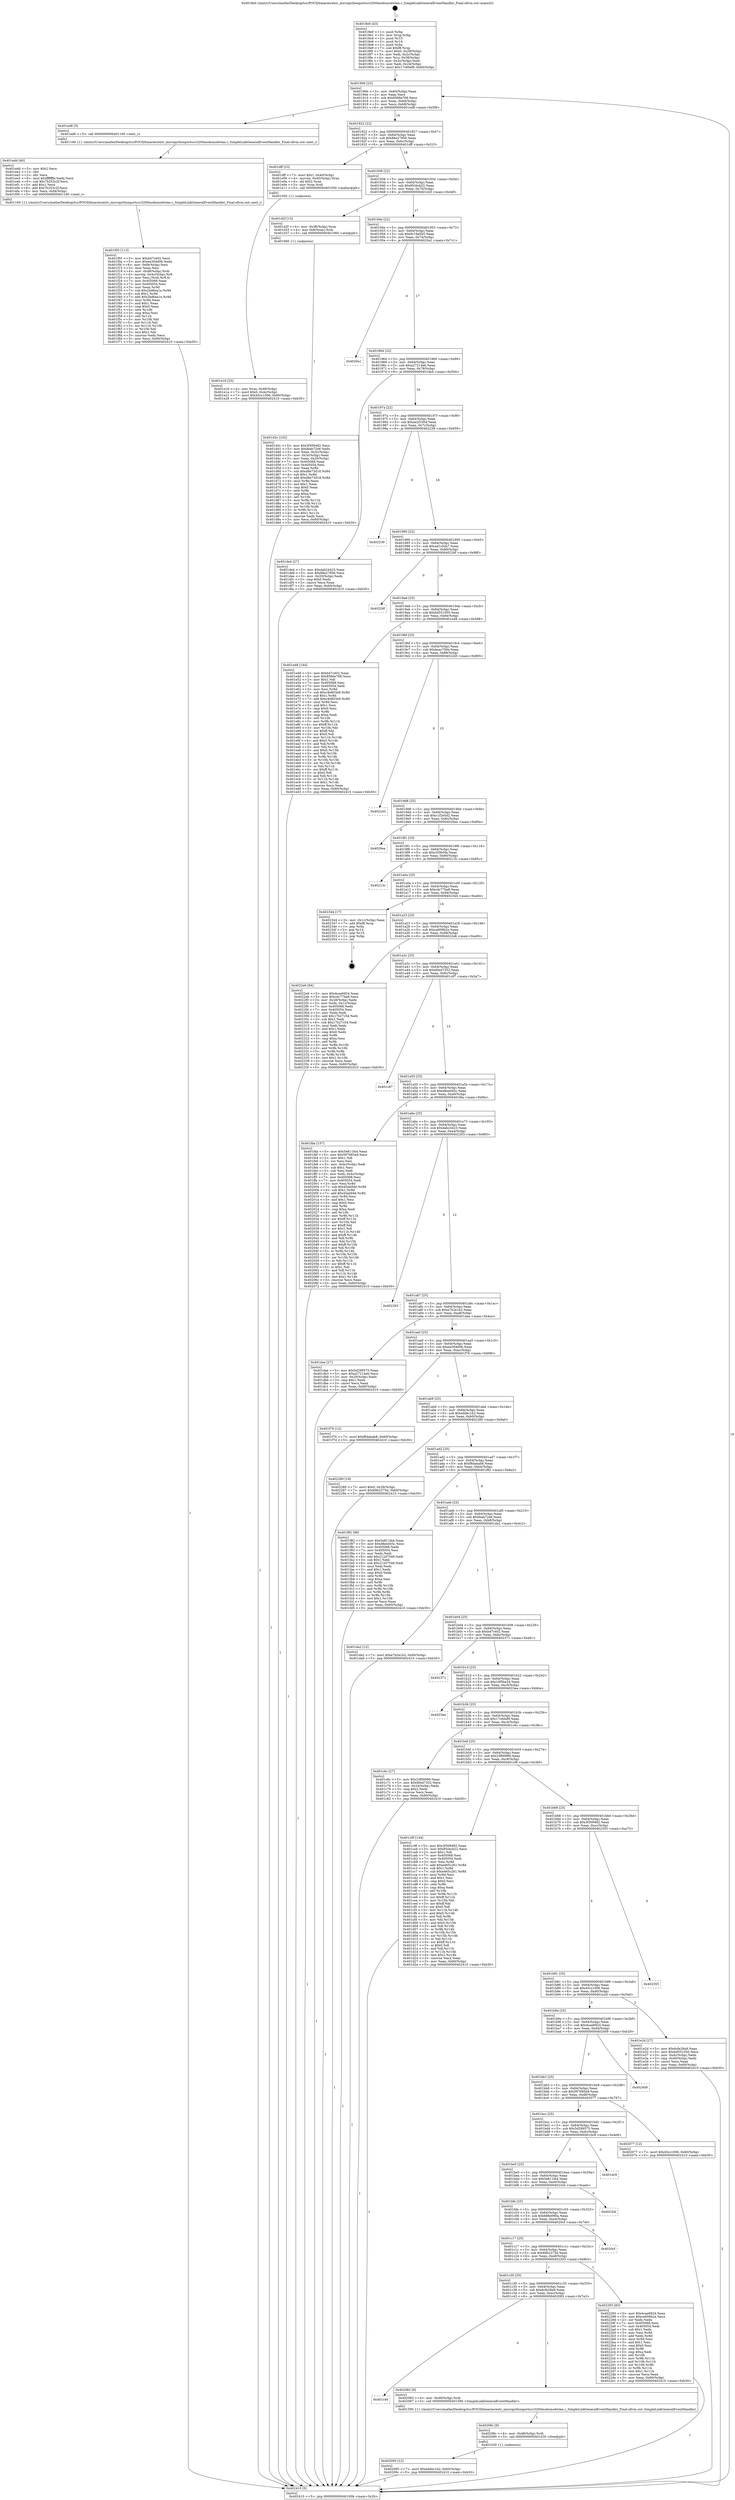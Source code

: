 digraph "0x4018e0" {
  label = "0x4018e0 (/mnt/c/Users/mathe/Desktop/tcc/POCII/binaries/extr_micropythonportscc3200modsmodwlan.c_SimpleLinkGeneralEventHandler_Final-ollvm.out::main(0))"
  labelloc = "t"
  node[shape=record]

  Entry [label="",width=0.3,height=0.3,shape=circle,fillcolor=black,style=filled]
  "0x40190b" [label="{
     0x40190b [23]\l
     | [instrs]\l
     &nbsp;&nbsp;0x40190b \<+3\>: mov -0x60(%rbp),%eax\l
     &nbsp;&nbsp;0x40190e \<+2\>: mov %eax,%ecx\l
     &nbsp;&nbsp;0x401910 \<+6\>: sub $0x8566e768,%ecx\l
     &nbsp;&nbsp;0x401916 \<+3\>: mov %eax,-0x64(%rbp)\l
     &nbsp;&nbsp;0x401919 \<+3\>: mov %ecx,-0x68(%rbp)\l
     &nbsp;&nbsp;0x40191c \<+6\>: je 0000000000401ed8 \<main+0x5f8\>\l
  }"]
  "0x401ed8" [label="{
     0x401ed8 [5]\l
     | [instrs]\l
     &nbsp;&nbsp;0x401ed8 \<+5\>: call 0000000000401160 \<next_i\>\l
     | [calls]\l
     &nbsp;&nbsp;0x401160 \{1\} (/mnt/c/Users/mathe/Desktop/tcc/POCII/binaries/extr_micropythonportscc3200modsmodwlan.c_SimpleLinkGeneralEventHandler_Final-ollvm.out::next_i)\l
  }"]
  "0x401922" [label="{
     0x401922 [22]\l
     | [instrs]\l
     &nbsp;&nbsp;0x401922 \<+5\>: jmp 0000000000401927 \<main+0x47\>\l
     &nbsp;&nbsp;0x401927 \<+3\>: mov -0x64(%rbp),%eax\l
     &nbsp;&nbsp;0x40192a \<+5\>: sub $0x88a27956,%eax\l
     &nbsp;&nbsp;0x40192f \<+3\>: mov %eax,-0x6c(%rbp)\l
     &nbsp;&nbsp;0x401932 \<+6\>: je 0000000000401dff \<main+0x51f\>\l
  }"]
  Exit [label="",width=0.3,height=0.3,shape=circle,fillcolor=black,style=filled,peripheries=2]
  "0x401dff" [label="{
     0x401dff [23]\l
     | [instrs]\l
     &nbsp;&nbsp;0x401dff \<+7\>: movl $0x1,-0x40(%rbp)\l
     &nbsp;&nbsp;0x401e06 \<+4\>: movslq -0x40(%rbp),%rax\l
     &nbsp;&nbsp;0x401e0a \<+4\>: shl $0x2,%rax\l
     &nbsp;&nbsp;0x401e0e \<+3\>: mov %rax,%rdi\l
     &nbsp;&nbsp;0x401e11 \<+5\>: call 0000000000401050 \<malloc@plt\>\l
     | [calls]\l
     &nbsp;&nbsp;0x401050 \{1\} (unknown)\l
  }"]
  "0x401938" [label="{
     0x401938 [22]\l
     | [instrs]\l
     &nbsp;&nbsp;0x401938 \<+5\>: jmp 000000000040193d \<main+0x5d\>\l
     &nbsp;&nbsp;0x40193d \<+3\>: mov -0x64(%rbp),%eax\l
     &nbsp;&nbsp;0x401940 \<+5\>: sub $0x95cbcb22,%eax\l
     &nbsp;&nbsp;0x401945 \<+3\>: mov %eax,-0x70(%rbp)\l
     &nbsp;&nbsp;0x401948 \<+6\>: je 0000000000401d2f \<main+0x44f\>\l
  }"]
  "0x402095" [label="{
     0x402095 [12]\l
     | [instrs]\l
     &nbsp;&nbsp;0x402095 \<+7\>: movl $0xeddec1b2,-0x60(%rbp)\l
     &nbsp;&nbsp;0x40209c \<+5\>: jmp 0000000000402410 \<main+0xb30\>\l
  }"]
  "0x401d2f" [label="{
     0x401d2f [13]\l
     | [instrs]\l
     &nbsp;&nbsp;0x401d2f \<+4\>: mov -0x38(%rbp),%rax\l
     &nbsp;&nbsp;0x401d33 \<+4\>: mov 0x8(%rax),%rdi\l
     &nbsp;&nbsp;0x401d37 \<+5\>: call 0000000000401060 \<atoi@plt\>\l
     | [calls]\l
     &nbsp;&nbsp;0x401060 \{1\} (unknown)\l
  }"]
  "0x40194e" [label="{
     0x40194e [22]\l
     | [instrs]\l
     &nbsp;&nbsp;0x40194e \<+5\>: jmp 0000000000401953 \<main+0x73\>\l
     &nbsp;&nbsp;0x401953 \<+3\>: mov -0x64(%rbp),%eax\l
     &nbsp;&nbsp;0x401956 \<+5\>: sub $0x9c19a5b5,%eax\l
     &nbsp;&nbsp;0x40195b \<+3\>: mov %eax,-0x74(%rbp)\l
     &nbsp;&nbsp;0x40195e \<+6\>: je 00000000004020a1 \<main+0x7c1\>\l
  }"]
  "0x40208c" [label="{
     0x40208c [9]\l
     | [instrs]\l
     &nbsp;&nbsp;0x40208c \<+4\>: mov -0x48(%rbp),%rdi\l
     &nbsp;&nbsp;0x402090 \<+5\>: call 0000000000401030 \<free@plt\>\l
     | [calls]\l
     &nbsp;&nbsp;0x401030 \{1\} (unknown)\l
  }"]
  "0x4020a1" [label="{
     0x4020a1\l
  }", style=dashed]
  "0x401964" [label="{
     0x401964 [22]\l
     | [instrs]\l
     &nbsp;&nbsp;0x401964 \<+5\>: jmp 0000000000401969 \<main+0x89\>\l
     &nbsp;&nbsp;0x401969 \<+3\>: mov -0x64(%rbp),%eax\l
     &nbsp;&nbsp;0x40196c \<+5\>: sub $0xa27214eb,%eax\l
     &nbsp;&nbsp;0x401971 \<+3\>: mov %eax,-0x78(%rbp)\l
     &nbsp;&nbsp;0x401974 \<+6\>: je 0000000000401de4 \<main+0x504\>\l
  }"]
  "0x401c49" [label="{
     0x401c49\l
  }", style=dashed]
  "0x401de4" [label="{
     0x401de4 [27]\l
     | [instrs]\l
     &nbsp;&nbsp;0x401de4 \<+5\>: mov $0xdab24423,%eax\l
     &nbsp;&nbsp;0x401de9 \<+5\>: mov $0x88a27956,%ecx\l
     &nbsp;&nbsp;0x401dee \<+3\>: mov -0x20(%rbp),%edx\l
     &nbsp;&nbsp;0x401df1 \<+3\>: cmp $0x0,%edx\l
     &nbsp;&nbsp;0x401df4 \<+3\>: cmove %ecx,%eax\l
     &nbsp;&nbsp;0x401df7 \<+3\>: mov %eax,-0x60(%rbp)\l
     &nbsp;&nbsp;0x401dfa \<+5\>: jmp 0000000000402410 \<main+0xb30\>\l
  }"]
  "0x40197a" [label="{
     0x40197a [22]\l
     | [instrs]\l
     &nbsp;&nbsp;0x40197a \<+5\>: jmp 000000000040197f \<main+0x9f\>\l
     &nbsp;&nbsp;0x40197f \<+3\>: mov -0x64(%rbp),%eax\l
     &nbsp;&nbsp;0x401982 \<+5\>: sub $0xaa2f3304,%eax\l
     &nbsp;&nbsp;0x401987 \<+3\>: mov %eax,-0x7c(%rbp)\l
     &nbsp;&nbsp;0x40198a \<+6\>: je 0000000000402239 \<main+0x959\>\l
  }"]
  "0x402083" [label="{
     0x402083 [9]\l
     | [instrs]\l
     &nbsp;&nbsp;0x402083 \<+4\>: mov -0x48(%rbp),%rdi\l
     &nbsp;&nbsp;0x402087 \<+5\>: call 0000000000401590 \<SimpleLinkGeneralEventHandler\>\l
     | [calls]\l
     &nbsp;&nbsp;0x401590 \{1\} (/mnt/c/Users/mathe/Desktop/tcc/POCII/binaries/extr_micropythonportscc3200modsmodwlan.c_SimpleLinkGeneralEventHandler_Final-ollvm.out::SimpleLinkGeneralEventHandler)\l
  }"]
  "0x402239" [label="{
     0x402239\l
  }", style=dashed]
  "0x401990" [label="{
     0x401990 [22]\l
     | [instrs]\l
     &nbsp;&nbsp;0x401990 \<+5\>: jmp 0000000000401995 \<main+0xb5\>\l
     &nbsp;&nbsp;0x401995 \<+3\>: mov -0x64(%rbp),%eax\l
     &nbsp;&nbsp;0x401998 \<+5\>: sub $0xad1c03a7,%eax\l
     &nbsp;&nbsp;0x40199d \<+3\>: mov %eax,-0x80(%rbp)\l
     &nbsp;&nbsp;0x4019a0 \<+6\>: je 000000000040226f \<main+0x98f\>\l
  }"]
  "0x401c30" [label="{
     0x401c30 [25]\l
     | [instrs]\l
     &nbsp;&nbsp;0x401c30 \<+5\>: jmp 0000000000401c35 \<main+0x355\>\l
     &nbsp;&nbsp;0x401c35 \<+3\>: mov -0x64(%rbp),%eax\l
     &nbsp;&nbsp;0x401c38 \<+5\>: sub $0x6cfe28a9,%eax\l
     &nbsp;&nbsp;0x401c3d \<+6\>: mov %eax,-0xec(%rbp)\l
     &nbsp;&nbsp;0x401c43 \<+6\>: je 0000000000402083 \<main+0x7a3\>\l
  }"]
  "0x40226f" [label="{
     0x40226f\l
  }", style=dashed]
  "0x4019a6" [label="{
     0x4019a6 [25]\l
     | [instrs]\l
     &nbsp;&nbsp;0x4019a6 \<+5\>: jmp 00000000004019ab \<main+0xcb\>\l
     &nbsp;&nbsp;0x4019ab \<+3\>: mov -0x64(%rbp),%eax\l
     &nbsp;&nbsp;0x4019ae \<+5\>: sub $0xbd551050,%eax\l
     &nbsp;&nbsp;0x4019b3 \<+6\>: mov %eax,-0x84(%rbp)\l
     &nbsp;&nbsp;0x4019b9 \<+6\>: je 0000000000401e48 \<main+0x568\>\l
  }"]
  "0x402293" [label="{
     0x402293 [83]\l
     | [instrs]\l
     &nbsp;&nbsp;0x402293 \<+5\>: mov $0x4cae6924,%eax\l
     &nbsp;&nbsp;0x402298 \<+5\>: mov $0xce609b2e,%ecx\l
     &nbsp;&nbsp;0x40229d \<+2\>: xor %edx,%edx\l
     &nbsp;&nbsp;0x40229f \<+7\>: mov 0x405068,%esi\l
     &nbsp;&nbsp;0x4022a6 \<+7\>: mov 0x405054,%edi\l
     &nbsp;&nbsp;0x4022ad \<+3\>: sub $0x1,%edx\l
     &nbsp;&nbsp;0x4022b0 \<+3\>: mov %esi,%r8d\l
     &nbsp;&nbsp;0x4022b3 \<+3\>: add %edx,%r8d\l
     &nbsp;&nbsp;0x4022b6 \<+4\>: imul %r8d,%esi\l
     &nbsp;&nbsp;0x4022ba \<+3\>: and $0x1,%esi\l
     &nbsp;&nbsp;0x4022bd \<+3\>: cmp $0x0,%esi\l
     &nbsp;&nbsp;0x4022c0 \<+4\>: sete %r9b\l
     &nbsp;&nbsp;0x4022c4 \<+3\>: cmp $0xa,%edi\l
     &nbsp;&nbsp;0x4022c7 \<+4\>: setl %r10b\l
     &nbsp;&nbsp;0x4022cb \<+3\>: mov %r9b,%r11b\l
     &nbsp;&nbsp;0x4022ce \<+3\>: and %r10b,%r11b\l
     &nbsp;&nbsp;0x4022d1 \<+3\>: xor %r10b,%r9b\l
     &nbsp;&nbsp;0x4022d4 \<+3\>: or %r9b,%r11b\l
     &nbsp;&nbsp;0x4022d7 \<+4\>: test $0x1,%r11b\l
     &nbsp;&nbsp;0x4022db \<+3\>: cmovne %ecx,%eax\l
     &nbsp;&nbsp;0x4022de \<+3\>: mov %eax,-0x60(%rbp)\l
     &nbsp;&nbsp;0x4022e1 \<+5\>: jmp 0000000000402410 \<main+0xb30\>\l
  }"]
  "0x401e48" [label="{
     0x401e48 [144]\l
     | [instrs]\l
     &nbsp;&nbsp;0x401e48 \<+5\>: mov $0xb47c402,%eax\l
     &nbsp;&nbsp;0x401e4d \<+5\>: mov $0x8566e768,%ecx\l
     &nbsp;&nbsp;0x401e52 \<+2\>: mov $0x1,%dl\l
     &nbsp;&nbsp;0x401e54 \<+7\>: mov 0x405068,%esi\l
     &nbsp;&nbsp;0x401e5b \<+7\>: mov 0x405054,%edi\l
     &nbsp;&nbsp;0x401e62 \<+3\>: mov %esi,%r8d\l
     &nbsp;&nbsp;0x401e65 \<+7\>: sub $0xc4b803e9,%r8d\l
     &nbsp;&nbsp;0x401e6c \<+4\>: sub $0x1,%r8d\l
     &nbsp;&nbsp;0x401e70 \<+7\>: add $0xc4b803e9,%r8d\l
     &nbsp;&nbsp;0x401e77 \<+4\>: imul %r8d,%esi\l
     &nbsp;&nbsp;0x401e7b \<+3\>: and $0x1,%esi\l
     &nbsp;&nbsp;0x401e7e \<+3\>: cmp $0x0,%esi\l
     &nbsp;&nbsp;0x401e81 \<+4\>: sete %r9b\l
     &nbsp;&nbsp;0x401e85 \<+3\>: cmp $0xa,%edi\l
     &nbsp;&nbsp;0x401e88 \<+4\>: setl %r10b\l
     &nbsp;&nbsp;0x401e8c \<+3\>: mov %r9b,%r11b\l
     &nbsp;&nbsp;0x401e8f \<+4\>: xor $0xff,%r11b\l
     &nbsp;&nbsp;0x401e93 \<+3\>: mov %r10b,%bl\l
     &nbsp;&nbsp;0x401e96 \<+3\>: xor $0xff,%bl\l
     &nbsp;&nbsp;0x401e99 \<+3\>: xor $0x0,%dl\l
     &nbsp;&nbsp;0x401e9c \<+3\>: mov %r11b,%r14b\l
     &nbsp;&nbsp;0x401e9f \<+4\>: and $0x0,%r14b\l
     &nbsp;&nbsp;0x401ea3 \<+3\>: and %dl,%r9b\l
     &nbsp;&nbsp;0x401ea6 \<+3\>: mov %bl,%r15b\l
     &nbsp;&nbsp;0x401ea9 \<+4\>: and $0x0,%r15b\l
     &nbsp;&nbsp;0x401ead \<+3\>: and %dl,%r10b\l
     &nbsp;&nbsp;0x401eb0 \<+3\>: or %r9b,%r14b\l
     &nbsp;&nbsp;0x401eb3 \<+3\>: or %r10b,%r15b\l
     &nbsp;&nbsp;0x401eb6 \<+3\>: xor %r15b,%r14b\l
     &nbsp;&nbsp;0x401eb9 \<+3\>: or %bl,%r11b\l
     &nbsp;&nbsp;0x401ebc \<+4\>: xor $0xff,%r11b\l
     &nbsp;&nbsp;0x401ec0 \<+3\>: or $0x0,%dl\l
     &nbsp;&nbsp;0x401ec3 \<+3\>: and %dl,%r11b\l
     &nbsp;&nbsp;0x401ec6 \<+3\>: or %r11b,%r14b\l
     &nbsp;&nbsp;0x401ec9 \<+4\>: test $0x1,%r14b\l
     &nbsp;&nbsp;0x401ecd \<+3\>: cmovne %ecx,%eax\l
     &nbsp;&nbsp;0x401ed0 \<+3\>: mov %eax,-0x60(%rbp)\l
     &nbsp;&nbsp;0x401ed3 \<+5\>: jmp 0000000000402410 \<main+0xb30\>\l
  }"]
  "0x4019bf" [label="{
     0x4019bf [25]\l
     | [instrs]\l
     &nbsp;&nbsp;0x4019bf \<+5\>: jmp 00000000004019c4 \<main+0xe4\>\l
     &nbsp;&nbsp;0x4019c4 \<+3\>: mov -0x64(%rbp),%eax\l
     &nbsp;&nbsp;0x4019c7 \<+5\>: sub $0xbeac700e,%eax\l
     &nbsp;&nbsp;0x4019cc \<+6\>: mov %eax,-0x88(%rbp)\l
     &nbsp;&nbsp;0x4019d2 \<+6\>: je 0000000000402245 \<main+0x965\>\l
  }"]
  "0x401c17" [label="{
     0x401c17 [25]\l
     | [instrs]\l
     &nbsp;&nbsp;0x401c17 \<+5\>: jmp 0000000000401c1c \<main+0x33c\>\l
     &nbsp;&nbsp;0x401c1c \<+3\>: mov -0x64(%rbp),%eax\l
     &nbsp;&nbsp;0x401c1f \<+5\>: sub $0x69b2275d,%eax\l
     &nbsp;&nbsp;0x401c24 \<+6\>: mov %eax,-0xe8(%rbp)\l
     &nbsp;&nbsp;0x401c2a \<+6\>: je 0000000000402293 \<main+0x9b3\>\l
  }"]
  "0x402245" [label="{
     0x402245\l
  }", style=dashed]
  "0x4019d8" [label="{
     0x4019d8 [25]\l
     | [instrs]\l
     &nbsp;&nbsp;0x4019d8 \<+5\>: jmp 00000000004019dd \<main+0xfd\>\l
     &nbsp;&nbsp;0x4019dd \<+3\>: mov -0x64(%rbp),%eax\l
     &nbsp;&nbsp;0x4019e0 \<+5\>: sub $0xc1f2e5d2,%eax\l
     &nbsp;&nbsp;0x4019e5 \<+6\>: mov %eax,-0x8c(%rbp)\l
     &nbsp;&nbsp;0x4019eb \<+6\>: je 00000000004020ea \<main+0x80a\>\l
  }"]
  "0x4020cf" [label="{
     0x4020cf\l
  }", style=dashed]
  "0x4020ea" [label="{
     0x4020ea\l
  }", style=dashed]
  "0x4019f1" [label="{
     0x4019f1 [25]\l
     | [instrs]\l
     &nbsp;&nbsp;0x4019f1 \<+5\>: jmp 00000000004019f6 \<main+0x116\>\l
     &nbsp;&nbsp;0x4019f6 \<+3\>: mov -0x64(%rbp),%eax\l
     &nbsp;&nbsp;0x4019f9 \<+5\>: sub $0xc55fe5fa,%eax\l
     &nbsp;&nbsp;0x4019fe \<+6\>: mov %eax,-0x90(%rbp)\l
     &nbsp;&nbsp;0x401a04 \<+6\>: je 000000000040213c \<main+0x85c\>\l
  }"]
  "0x401bfe" [label="{
     0x401bfe [25]\l
     | [instrs]\l
     &nbsp;&nbsp;0x401bfe \<+5\>: jmp 0000000000401c03 \<main+0x323\>\l
     &nbsp;&nbsp;0x401c03 \<+3\>: mov -0x64(%rbp),%eax\l
     &nbsp;&nbsp;0x401c06 \<+5\>: sub $0x688e090a,%eax\l
     &nbsp;&nbsp;0x401c0b \<+6\>: mov %eax,-0xe4(%rbp)\l
     &nbsp;&nbsp;0x401c11 \<+6\>: je 00000000004020cf \<main+0x7ef\>\l
  }"]
  "0x40213c" [label="{
     0x40213c\l
  }", style=dashed]
  "0x401a0a" [label="{
     0x401a0a [25]\l
     | [instrs]\l
     &nbsp;&nbsp;0x401a0a \<+5\>: jmp 0000000000401a0f \<main+0x12f\>\l
     &nbsp;&nbsp;0x401a0f \<+3\>: mov -0x64(%rbp),%eax\l
     &nbsp;&nbsp;0x401a12 \<+5\>: sub $0xcdc77ba8,%eax\l
     &nbsp;&nbsp;0x401a17 \<+6\>: mov %eax,-0x94(%rbp)\l
     &nbsp;&nbsp;0x401a1d \<+6\>: je 0000000000402344 \<main+0xa64\>\l
  }"]
  "0x4023cb" [label="{
     0x4023cb\l
  }", style=dashed]
  "0x402344" [label="{
     0x402344 [17]\l
     | [instrs]\l
     &nbsp;&nbsp;0x402344 \<+3\>: mov -0x1c(%rbp),%eax\l
     &nbsp;&nbsp;0x402347 \<+7\>: add $0xf8,%rsp\l
     &nbsp;&nbsp;0x40234e \<+1\>: pop %rbx\l
     &nbsp;&nbsp;0x40234f \<+2\>: pop %r14\l
     &nbsp;&nbsp;0x402351 \<+2\>: pop %r15\l
     &nbsp;&nbsp;0x402353 \<+1\>: pop %rbp\l
     &nbsp;&nbsp;0x402354 \<+1\>: ret\l
  }"]
  "0x401a23" [label="{
     0x401a23 [25]\l
     | [instrs]\l
     &nbsp;&nbsp;0x401a23 \<+5\>: jmp 0000000000401a28 \<main+0x148\>\l
     &nbsp;&nbsp;0x401a28 \<+3\>: mov -0x64(%rbp),%eax\l
     &nbsp;&nbsp;0x401a2b \<+5\>: sub $0xce609b2e,%eax\l
     &nbsp;&nbsp;0x401a30 \<+6\>: mov %eax,-0x98(%rbp)\l
     &nbsp;&nbsp;0x401a36 \<+6\>: je 00000000004022e6 \<main+0xa06\>\l
  }"]
  "0x401be5" [label="{
     0x401be5 [25]\l
     | [instrs]\l
     &nbsp;&nbsp;0x401be5 \<+5\>: jmp 0000000000401bea \<main+0x30a\>\l
     &nbsp;&nbsp;0x401bea \<+3\>: mov -0x64(%rbp),%eax\l
     &nbsp;&nbsp;0x401bed \<+5\>: sub $0x5e811fa4,%eax\l
     &nbsp;&nbsp;0x401bf2 \<+6\>: mov %eax,-0xe0(%rbp)\l
     &nbsp;&nbsp;0x401bf8 \<+6\>: je 00000000004023cb \<main+0xaeb\>\l
  }"]
  "0x4022e6" [label="{
     0x4022e6 [94]\l
     | [instrs]\l
     &nbsp;&nbsp;0x4022e6 \<+5\>: mov $0x4cae6924,%eax\l
     &nbsp;&nbsp;0x4022eb \<+5\>: mov $0xcdc77ba8,%ecx\l
     &nbsp;&nbsp;0x4022f0 \<+3\>: mov -0x28(%rbp),%edx\l
     &nbsp;&nbsp;0x4022f3 \<+3\>: mov %edx,-0x1c(%rbp)\l
     &nbsp;&nbsp;0x4022f6 \<+7\>: mov 0x405068,%edx\l
     &nbsp;&nbsp;0x4022fd \<+7\>: mov 0x405054,%esi\l
     &nbsp;&nbsp;0x402304 \<+2\>: mov %edx,%edi\l
     &nbsp;&nbsp;0x402306 \<+6\>: add $0x17b27c54,%edi\l
     &nbsp;&nbsp;0x40230c \<+3\>: sub $0x1,%edi\l
     &nbsp;&nbsp;0x40230f \<+6\>: sub $0x17b27c54,%edi\l
     &nbsp;&nbsp;0x402315 \<+3\>: imul %edi,%edx\l
     &nbsp;&nbsp;0x402318 \<+3\>: and $0x1,%edx\l
     &nbsp;&nbsp;0x40231b \<+3\>: cmp $0x0,%edx\l
     &nbsp;&nbsp;0x40231e \<+4\>: sete %r8b\l
     &nbsp;&nbsp;0x402322 \<+3\>: cmp $0xa,%esi\l
     &nbsp;&nbsp;0x402325 \<+4\>: setl %r9b\l
     &nbsp;&nbsp;0x402329 \<+3\>: mov %r8b,%r10b\l
     &nbsp;&nbsp;0x40232c \<+3\>: and %r9b,%r10b\l
     &nbsp;&nbsp;0x40232f \<+3\>: xor %r9b,%r8b\l
     &nbsp;&nbsp;0x402332 \<+3\>: or %r8b,%r10b\l
     &nbsp;&nbsp;0x402335 \<+4\>: test $0x1,%r10b\l
     &nbsp;&nbsp;0x402339 \<+3\>: cmovne %ecx,%eax\l
     &nbsp;&nbsp;0x40233c \<+3\>: mov %eax,-0x60(%rbp)\l
     &nbsp;&nbsp;0x40233f \<+5\>: jmp 0000000000402410 \<main+0xb30\>\l
  }"]
  "0x401a3c" [label="{
     0x401a3c [25]\l
     | [instrs]\l
     &nbsp;&nbsp;0x401a3c \<+5\>: jmp 0000000000401a41 \<main+0x161\>\l
     &nbsp;&nbsp;0x401a41 \<+3\>: mov -0x64(%rbp),%eax\l
     &nbsp;&nbsp;0x401a44 \<+5\>: sub $0xd0ed7352,%eax\l
     &nbsp;&nbsp;0x401a49 \<+6\>: mov %eax,-0x9c(%rbp)\l
     &nbsp;&nbsp;0x401a4f \<+6\>: je 0000000000401c87 \<main+0x3a7\>\l
  }"]
  "0x401dc9" [label="{
     0x401dc9\l
  }", style=dashed]
  "0x401c87" [label="{
     0x401c87\l
  }", style=dashed]
  "0x401a55" [label="{
     0x401a55 [25]\l
     | [instrs]\l
     &nbsp;&nbsp;0x401a55 \<+5\>: jmp 0000000000401a5a \<main+0x17a\>\l
     &nbsp;&nbsp;0x401a5a \<+3\>: mov -0x64(%rbp),%eax\l
     &nbsp;&nbsp;0x401a5d \<+5\>: sub $0xd8eed45c,%eax\l
     &nbsp;&nbsp;0x401a62 \<+6\>: mov %eax,-0xa0(%rbp)\l
     &nbsp;&nbsp;0x401a68 \<+6\>: je 0000000000401fda \<main+0x6fa\>\l
  }"]
  "0x401bcc" [label="{
     0x401bcc [25]\l
     | [instrs]\l
     &nbsp;&nbsp;0x401bcc \<+5\>: jmp 0000000000401bd1 \<main+0x2f1\>\l
     &nbsp;&nbsp;0x401bd1 \<+3\>: mov -0x64(%rbp),%eax\l
     &nbsp;&nbsp;0x401bd4 \<+5\>: sub $0x5d299575,%eax\l
     &nbsp;&nbsp;0x401bd9 \<+6\>: mov %eax,-0xdc(%rbp)\l
     &nbsp;&nbsp;0x401bdf \<+6\>: je 0000000000401dc9 \<main+0x4e9\>\l
  }"]
  "0x401fda" [label="{
     0x401fda [157]\l
     | [instrs]\l
     &nbsp;&nbsp;0x401fda \<+5\>: mov $0x5e811fa4,%eax\l
     &nbsp;&nbsp;0x401fdf \<+5\>: mov $0x597685a9,%ecx\l
     &nbsp;&nbsp;0x401fe4 \<+2\>: mov $0x1,%dl\l
     &nbsp;&nbsp;0x401fe6 \<+2\>: xor %esi,%esi\l
     &nbsp;&nbsp;0x401fe8 \<+3\>: mov -0x4c(%rbp),%edi\l
     &nbsp;&nbsp;0x401feb \<+3\>: sub $0x1,%esi\l
     &nbsp;&nbsp;0x401fee \<+2\>: sub %esi,%edi\l
     &nbsp;&nbsp;0x401ff0 \<+3\>: mov %edi,-0x4c(%rbp)\l
     &nbsp;&nbsp;0x401ff3 \<+7\>: mov 0x405068,%esi\l
     &nbsp;&nbsp;0x401ffa \<+7\>: mov 0x405054,%edi\l
     &nbsp;&nbsp;0x402001 \<+3\>: mov %esi,%r8d\l
     &nbsp;&nbsp;0x402004 \<+7\>: sub $0x45ab946,%r8d\l
     &nbsp;&nbsp;0x40200b \<+4\>: sub $0x1,%r8d\l
     &nbsp;&nbsp;0x40200f \<+7\>: add $0x45ab946,%r8d\l
     &nbsp;&nbsp;0x402016 \<+4\>: imul %r8d,%esi\l
     &nbsp;&nbsp;0x40201a \<+3\>: and $0x1,%esi\l
     &nbsp;&nbsp;0x40201d \<+3\>: cmp $0x0,%esi\l
     &nbsp;&nbsp;0x402020 \<+4\>: sete %r9b\l
     &nbsp;&nbsp;0x402024 \<+3\>: cmp $0xa,%edi\l
     &nbsp;&nbsp;0x402027 \<+4\>: setl %r10b\l
     &nbsp;&nbsp;0x40202b \<+3\>: mov %r9b,%r11b\l
     &nbsp;&nbsp;0x40202e \<+4\>: xor $0xff,%r11b\l
     &nbsp;&nbsp;0x402032 \<+3\>: mov %r10b,%bl\l
     &nbsp;&nbsp;0x402035 \<+3\>: xor $0xff,%bl\l
     &nbsp;&nbsp;0x402038 \<+3\>: xor $0x1,%dl\l
     &nbsp;&nbsp;0x40203b \<+3\>: mov %r11b,%r14b\l
     &nbsp;&nbsp;0x40203e \<+4\>: and $0xff,%r14b\l
     &nbsp;&nbsp;0x402042 \<+3\>: and %dl,%r9b\l
     &nbsp;&nbsp;0x402045 \<+3\>: mov %bl,%r15b\l
     &nbsp;&nbsp;0x402048 \<+4\>: and $0xff,%r15b\l
     &nbsp;&nbsp;0x40204c \<+3\>: and %dl,%r10b\l
     &nbsp;&nbsp;0x40204f \<+3\>: or %r9b,%r14b\l
     &nbsp;&nbsp;0x402052 \<+3\>: or %r10b,%r15b\l
     &nbsp;&nbsp;0x402055 \<+3\>: xor %r15b,%r14b\l
     &nbsp;&nbsp;0x402058 \<+3\>: or %bl,%r11b\l
     &nbsp;&nbsp;0x40205b \<+4\>: xor $0xff,%r11b\l
     &nbsp;&nbsp;0x40205f \<+3\>: or $0x1,%dl\l
     &nbsp;&nbsp;0x402062 \<+3\>: and %dl,%r11b\l
     &nbsp;&nbsp;0x402065 \<+3\>: or %r11b,%r14b\l
     &nbsp;&nbsp;0x402068 \<+4\>: test $0x1,%r14b\l
     &nbsp;&nbsp;0x40206c \<+3\>: cmovne %ecx,%eax\l
     &nbsp;&nbsp;0x40206f \<+3\>: mov %eax,-0x60(%rbp)\l
     &nbsp;&nbsp;0x402072 \<+5\>: jmp 0000000000402410 \<main+0xb30\>\l
  }"]
  "0x401a6e" [label="{
     0x401a6e [25]\l
     | [instrs]\l
     &nbsp;&nbsp;0x401a6e \<+5\>: jmp 0000000000401a73 \<main+0x193\>\l
     &nbsp;&nbsp;0x401a73 \<+3\>: mov -0x64(%rbp),%eax\l
     &nbsp;&nbsp;0x401a76 \<+5\>: sub $0xdab24423,%eax\l
     &nbsp;&nbsp;0x401a7b \<+6\>: mov %eax,-0xa4(%rbp)\l
     &nbsp;&nbsp;0x401a81 \<+6\>: je 0000000000402263 \<main+0x983\>\l
  }"]
  "0x402077" [label="{
     0x402077 [12]\l
     | [instrs]\l
     &nbsp;&nbsp;0x402077 \<+7\>: movl $0x45cc1006,-0x60(%rbp)\l
     &nbsp;&nbsp;0x40207e \<+5\>: jmp 0000000000402410 \<main+0xb30\>\l
  }"]
  "0x402263" [label="{
     0x402263\l
  }", style=dashed]
  "0x401a87" [label="{
     0x401a87 [25]\l
     | [instrs]\l
     &nbsp;&nbsp;0x401a87 \<+5\>: jmp 0000000000401a8c \<main+0x1ac\>\l
     &nbsp;&nbsp;0x401a8c \<+3\>: mov -0x64(%rbp),%eax\l
     &nbsp;&nbsp;0x401a8f \<+5\>: sub $0xe7b2e1b2,%eax\l
     &nbsp;&nbsp;0x401a94 \<+6\>: mov %eax,-0xa8(%rbp)\l
     &nbsp;&nbsp;0x401a9a \<+6\>: je 0000000000401dae \<main+0x4ce\>\l
  }"]
  "0x401bb3" [label="{
     0x401bb3 [25]\l
     | [instrs]\l
     &nbsp;&nbsp;0x401bb3 \<+5\>: jmp 0000000000401bb8 \<main+0x2d8\>\l
     &nbsp;&nbsp;0x401bb8 \<+3\>: mov -0x64(%rbp),%eax\l
     &nbsp;&nbsp;0x401bbb \<+5\>: sub $0x597685a9,%eax\l
     &nbsp;&nbsp;0x401bc0 \<+6\>: mov %eax,-0xd8(%rbp)\l
     &nbsp;&nbsp;0x401bc6 \<+6\>: je 0000000000402077 \<main+0x797\>\l
  }"]
  "0x401dae" [label="{
     0x401dae [27]\l
     | [instrs]\l
     &nbsp;&nbsp;0x401dae \<+5\>: mov $0x5d299575,%eax\l
     &nbsp;&nbsp;0x401db3 \<+5\>: mov $0xa27214eb,%ecx\l
     &nbsp;&nbsp;0x401db8 \<+3\>: mov -0x20(%rbp),%edx\l
     &nbsp;&nbsp;0x401dbb \<+3\>: cmp $0x1,%edx\l
     &nbsp;&nbsp;0x401dbe \<+3\>: cmovl %ecx,%eax\l
     &nbsp;&nbsp;0x401dc1 \<+3\>: mov %eax,-0x60(%rbp)\l
     &nbsp;&nbsp;0x401dc4 \<+5\>: jmp 0000000000402410 \<main+0xb30\>\l
  }"]
  "0x401aa0" [label="{
     0x401aa0 [25]\l
     | [instrs]\l
     &nbsp;&nbsp;0x401aa0 \<+5\>: jmp 0000000000401aa5 \<main+0x1c5\>\l
     &nbsp;&nbsp;0x401aa5 \<+3\>: mov -0x64(%rbp),%eax\l
     &nbsp;&nbsp;0x401aa8 \<+5\>: sub $0xea304d0b,%eax\l
     &nbsp;&nbsp;0x401aad \<+6\>: mov %eax,-0xac(%rbp)\l
     &nbsp;&nbsp;0x401ab3 \<+6\>: je 0000000000401f76 \<main+0x696\>\l
  }"]
  "0x402409" [label="{
     0x402409\l
  }", style=dashed]
  "0x401f76" [label="{
     0x401f76 [12]\l
     | [instrs]\l
     &nbsp;&nbsp;0x401f76 \<+7\>: movl $0xf8dabab8,-0x60(%rbp)\l
     &nbsp;&nbsp;0x401f7d \<+5\>: jmp 0000000000402410 \<main+0xb30\>\l
  }"]
  "0x401ab9" [label="{
     0x401ab9 [25]\l
     | [instrs]\l
     &nbsp;&nbsp;0x401ab9 \<+5\>: jmp 0000000000401abe \<main+0x1de\>\l
     &nbsp;&nbsp;0x401abe \<+3\>: mov -0x64(%rbp),%eax\l
     &nbsp;&nbsp;0x401ac1 \<+5\>: sub $0xeddec1b2,%eax\l
     &nbsp;&nbsp;0x401ac6 \<+6\>: mov %eax,-0xb0(%rbp)\l
     &nbsp;&nbsp;0x401acc \<+6\>: je 0000000000402280 \<main+0x9a0\>\l
  }"]
  "0x401f05" [label="{
     0x401f05 [113]\l
     | [instrs]\l
     &nbsp;&nbsp;0x401f05 \<+5\>: mov $0xb47c402,%ecx\l
     &nbsp;&nbsp;0x401f0a \<+5\>: mov $0xea304d0b,%edx\l
     &nbsp;&nbsp;0x401f0f \<+6\>: mov -0xf4(%rbp),%esi\l
     &nbsp;&nbsp;0x401f15 \<+3\>: imul %eax,%esi\l
     &nbsp;&nbsp;0x401f18 \<+4\>: mov -0x48(%rbp),%rdi\l
     &nbsp;&nbsp;0x401f1c \<+4\>: movslq -0x4c(%rbp),%r8\l
     &nbsp;&nbsp;0x401f20 \<+4\>: mov %esi,(%rdi,%r8,4)\l
     &nbsp;&nbsp;0x401f24 \<+7\>: mov 0x405068,%eax\l
     &nbsp;&nbsp;0x401f2b \<+7\>: mov 0x405054,%esi\l
     &nbsp;&nbsp;0x401f32 \<+3\>: mov %eax,%r9d\l
     &nbsp;&nbsp;0x401f35 \<+7\>: sub $0x2bd6ea1e,%r9d\l
     &nbsp;&nbsp;0x401f3c \<+4\>: sub $0x1,%r9d\l
     &nbsp;&nbsp;0x401f40 \<+7\>: add $0x2bd6ea1e,%r9d\l
     &nbsp;&nbsp;0x401f47 \<+4\>: imul %r9d,%eax\l
     &nbsp;&nbsp;0x401f4b \<+3\>: and $0x1,%eax\l
     &nbsp;&nbsp;0x401f4e \<+3\>: cmp $0x0,%eax\l
     &nbsp;&nbsp;0x401f51 \<+4\>: sete %r10b\l
     &nbsp;&nbsp;0x401f55 \<+3\>: cmp $0xa,%esi\l
     &nbsp;&nbsp;0x401f58 \<+4\>: setl %r11b\l
     &nbsp;&nbsp;0x401f5c \<+3\>: mov %r10b,%bl\l
     &nbsp;&nbsp;0x401f5f \<+3\>: and %r11b,%bl\l
     &nbsp;&nbsp;0x401f62 \<+3\>: xor %r11b,%r10b\l
     &nbsp;&nbsp;0x401f65 \<+3\>: or %r10b,%bl\l
     &nbsp;&nbsp;0x401f68 \<+3\>: test $0x1,%bl\l
     &nbsp;&nbsp;0x401f6b \<+3\>: cmovne %edx,%ecx\l
     &nbsp;&nbsp;0x401f6e \<+3\>: mov %ecx,-0x60(%rbp)\l
     &nbsp;&nbsp;0x401f71 \<+5\>: jmp 0000000000402410 \<main+0xb30\>\l
  }"]
  "0x402280" [label="{
     0x402280 [19]\l
     | [instrs]\l
     &nbsp;&nbsp;0x402280 \<+7\>: movl $0x0,-0x28(%rbp)\l
     &nbsp;&nbsp;0x402287 \<+7\>: movl $0x69b2275d,-0x60(%rbp)\l
     &nbsp;&nbsp;0x40228e \<+5\>: jmp 0000000000402410 \<main+0xb30\>\l
  }"]
  "0x401ad2" [label="{
     0x401ad2 [25]\l
     | [instrs]\l
     &nbsp;&nbsp;0x401ad2 \<+5\>: jmp 0000000000401ad7 \<main+0x1f7\>\l
     &nbsp;&nbsp;0x401ad7 \<+3\>: mov -0x64(%rbp),%eax\l
     &nbsp;&nbsp;0x401ada \<+5\>: sub $0xf8dabab8,%eax\l
     &nbsp;&nbsp;0x401adf \<+6\>: mov %eax,-0xb4(%rbp)\l
     &nbsp;&nbsp;0x401ae5 \<+6\>: je 0000000000401f82 \<main+0x6a2\>\l
  }"]
  "0x401edd" [label="{
     0x401edd [40]\l
     | [instrs]\l
     &nbsp;&nbsp;0x401edd \<+5\>: mov $0x2,%ecx\l
     &nbsp;&nbsp;0x401ee2 \<+1\>: cltd\l
     &nbsp;&nbsp;0x401ee3 \<+2\>: idiv %ecx\l
     &nbsp;&nbsp;0x401ee5 \<+6\>: imul $0xfffffffe,%edx,%ecx\l
     &nbsp;&nbsp;0x401eeb \<+6\>: sub $0x7b253c2f,%ecx\l
     &nbsp;&nbsp;0x401ef1 \<+3\>: add $0x1,%ecx\l
     &nbsp;&nbsp;0x401ef4 \<+6\>: add $0x7b253c2f,%ecx\l
     &nbsp;&nbsp;0x401efa \<+6\>: mov %ecx,-0xf4(%rbp)\l
     &nbsp;&nbsp;0x401f00 \<+5\>: call 0000000000401160 \<next_i\>\l
     | [calls]\l
     &nbsp;&nbsp;0x401160 \{1\} (/mnt/c/Users/mathe/Desktop/tcc/POCII/binaries/extr_micropythonportscc3200modsmodwlan.c_SimpleLinkGeneralEventHandler_Final-ollvm.out::next_i)\l
  }"]
  "0x401f82" [label="{
     0x401f82 [88]\l
     | [instrs]\l
     &nbsp;&nbsp;0x401f82 \<+5\>: mov $0x5e811fa4,%eax\l
     &nbsp;&nbsp;0x401f87 \<+5\>: mov $0xd8eed45c,%ecx\l
     &nbsp;&nbsp;0x401f8c \<+7\>: mov 0x405068,%edx\l
     &nbsp;&nbsp;0x401f93 \<+7\>: mov 0x405054,%esi\l
     &nbsp;&nbsp;0x401f9a \<+2\>: mov %edx,%edi\l
     &nbsp;&nbsp;0x401f9c \<+6\>: add $0x212d7549,%edi\l
     &nbsp;&nbsp;0x401fa2 \<+3\>: sub $0x1,%edi\l
     &nbsp;&nbsp;0x401fa5 \<+6\>: sub $0x212d7549,%edi\l
     &nbsp;&nbsp;0x401fab \<+3\>: imul %edi,%edx\l
     &nbsp;&nbsp;0x401fae \<+3\>: and $0x1,%edx\l
     &nbsp;&nbsp;0x401fb1 \<+3\>: cmp $0x0,%edx\l
     &nbsp;&nbsp;0x401fb4 \<+4\>: sete %r8b\l
     &nbsp;&nbsp;0x401fb8 \<+3\>: cmp $0xa,%esi\l
     &nbsp;&nbsp;0x401fbb \<+4\>: setl %r9b\l
     &nbsp;&nbsp;0x401fbf \<+3\>: mov %r8b,%r10b\l
     &nbsp;&nbsp;0x401fc2 \<+3\>: and %r9b,%r10b\l
     &nbsp;&nbsp;0x401fc5 \<+3\>: xor %r9b,%r8b\l
     &nbsp;&nbsp;0x401fc8 \<+3\>: or %r8b,%r10b\l
     &nbsp;&nbsp;0x401fcb \<+4\>: test $0x1,%r10b\l
     &nbsp;&nbsp;0x401fcf \<+3\>: cmovne %ecx,%eax\l
     &nbsp;&nbsp;0x401fd2 \<+3\>: mov %eax,-0x60(%rbp)\l
     &nbsp;&nbsp;0x401fd5 \<+5\>: jmp 0000000000402410 \<main+0xb30\>\l
  }"]
  "0x401aeb" [label="{
     0x401aeb [25]\l
     | [instrs]\l
     &nbsp;&nbsp;0x401aeb \<+5\>: jmp 0000000000401af0 \<main+0x210\>\l
     &nbsp;&nbsp;0x401af0 \<+3\>: mov -0x64(%rbp),%eax\l
     &nbsp;&nbsp;0x401af3 \<+5\>: sub $0xfeab72e6,%eax\l
     &nbsp;&nbsp;0x401af8 \<+6\>: mov %eax,-0xb8(%rbp)\l
     &nbsp;&nbsp;0x401afe \<+6\>: je 0000000000401da2 \<main+0x4c2\>\l
  }"]
  "0x401b9a" [label="{
     0x401b9a [25]\l
     | [instrs]\l
     &nbsp;&nbsp;0x401b9a \<+5\>: jmp 0000000000401b9f \<main+0x2bf\>\l
     &nbsp;&nbsp;0x401b9f \<+3\>: mov -0x64(%rbp),%eax\l
     &nbsp;&nbsp;0x401ba2 \<+5\>: sub $0x4cae6924,%eax\l
     &nbsp;&nbsp;0x401ba7 \<+6\>: mov %eax,-0xd4(%rbp)\l
     &nbsp;&nbsp;0x401bad \<+6\>: je 0000000000402409 \<main+0xb29\>\l
  }"]
  "0x401da2" [label="{
     0x401da2 [12]\l
     | [instrs]\l
     &nbsp;&nbsp;0x401da2 \<+7\>: movl $0xe7b2e1b2,-0x60(%rbp)\l
     &nbsp;&nbsp;0x401da9 \<+5\>: jmp 0000000000402410 \<main+0xb30\>\l
  }"]
  "0x401b04" [label="{
     0x401b04 [25]\l
     | [instrs]\l
     &nbsp;&nbsp;0x401b04 \<+5\>: jmp 0000000000401b09 \<main+0x229\>\l
     &nbsp;&nbsp;0x401b09 \<+3\>: mov -0x64(%rbp),%eax\l
     &nbsp;&nbsp;0x401b0c \<+5\>: sub $0xb47c402,%eax\l
     &nbsp;&nbsp;0x401b11 \<+6\>: mov %eax,-0xbc(%rbp)\l
     &nbsp;&nbsp;0x401b17 \<+6\>: je 0000000000402371 \<main+0xa91\>\l
  }"]
  "0x401e2d" [label="{
     0x401e2d [27]\l
     | [instrs]\l
     &nbsp;&nbsp;0x401e2d \<+5\>: mov $0x6cfe28a9,%eax\l
     &nbsp;&nbsp;0x401e32 \<+5\>: mov $0xbd551050,%ecx\l
     &nbsp;&nbsp;0x401e37 \<+3\>: mov -0x4c(%rbp),%edx\l
     &nbsp;&nbsp;0x401e3a \<+3\>: cmp -0x40(%rbp),%edx\l
     &nbsp;&nbsp;0x401e3d \<+3\>: cmovl %ecx,%eax\l
     &nbsp;&nbsp;0x401e40 \<+3\>: mov %eax,-0x60(%rbp)\l
     &nbsp;&nbsp;0x401e43 \<+5\>: jmp 0000000000402410 \<main+0xb30\>\l
  }"]
  "0x402371" [label="{
     0x402371\l
  }", style=dashed]
  "0x401b1d" [label="{
     0x401b1d [25]\l
     | [instrs]\l
     &nbsp;&nbsp;0x401b1d \<+5\>: jmp 0000000000401b22 \<main+0x242\>\l
     &nbsp;&nbsp;0x401b22 \<+3\>: mov -0x64(%rbp),%eax\l
     &nbsp;&nbsp;0x401b25 \<+5\>: sub $0x16f5be24,%eax\l
     &nbsp;&nbsp;0x401b2a \<+6\>: mov %eax,-0xc0(%rbp)\l
     &nbsp;&nbsp;0x401b30 \<+6\>: je 00000000004023ea \<main+0xb0a\>\l
  }"]
  "0x401b81" [label="{
     0x401b81 [25]\l
     | [instrs]\l
     &nbsp;&nbsp;0x401b81 \<+5\>: jmp 0000000000401b86 \<main+0x2a6\>\l
     &nbsp;&nbsp;0x401b86 \<+3\>: mov -0x64(%rbp),%eax\l
     &nbsp;&nbsp;0x401b89 \<+5\>: sub $0x45cc1006,%eax\l
     &nbsp;&nbsp;0x401b8e \<+6\>: mov %eax,-0xd0(%rbp)\l
     &nbsp;&nbsp;0x401b94 \<+6\>: je 0000000000401e2d \<main+0x54d\>\l
  }"]
  "0x4023ea" [label="{
     0x4023ea\l
  }", style=dashed]
  "0x401b36" [label="{
     0x401b36 [25]\l
     | [instrs]\l
     &nbsp;&nbsp;0x401b36 \<+5\>: jmp 0000000000401b3b \<main+0x25b\>\l
     &nbsp;&nbsp;0x401b3b \<+3\>: mov -0x64(%rbp),%eax\l
     &nbsp;&nbsp;0x401b3e \<+5\>: sub $0x17c60ef9,%eax\l
     &nbsp;&nbsp;0x401b43 \<+6\>: mov %eax,-0xc4(%rbp)\l
     &nbsp;&nbsp;0x401b49 \<+6\>: je 0000000000401c6c \<main+0x38c\>\l
  }"]
  "0x402355" [label="{
     0x402355\l
  }", style=dashed]
  "0x401c6c" [label="{
     0x401c6c [27]\l
     | [instrs]\l
     &nbsp;&nbsp;0x401c6c \<+5\>: mov $0x23f00999,%eax\l
     &nbsp;&nbsp;0x401c71 \<+5\>: mov $0xd0ed7352,%ecx\l
     &nbsp;&nbsp;0x401c76 \<+3\>: mov -0x24(%rbp),%edx\l
     &nbsp;&nbsp;0x401c79 \<+3\>: cmp $0x2,%edx\l
     &nbsp;&nbsp;0x401c7c \<+3\>: cmovne %ecx,%eax\l
     &nbsp;&nbsp;0x401c7f \<+3\>: mov %eax,-0x60(%rbp)\l
     &nbsp;&nbsp;0x401c82 \<+5\>: jmp 0000000000402410 \<main+0xb30\>\l
  }"]
  "0x401b4f" [label="{
     0x401b4f [25]\l
     | [instrs]\l
     &nbsp;&nbsp;0x401b4f \<+5\>: jmp 0000000000401b54 \<main+0x274\>\l
     &nbsp;&nbsp;0x401b54 \<+3\>: mov -0x64(%rbp),%eax\l
     &nbsp;&nbsp;0x401b57 \<+5\>: sub $0x23f00999,%eax\l
     &nbsp;&nbsp;0x401b5c \<+6\>: mov %eax,-0xc8(%rbp)\l
     &nbsp;&nbsp;0x401b62 \<+6\>: je 0000000000401c9f \<main+0x3bf\>\l
  }"]
  "0x402410" [label="{
     0x402410 [5]\l
     | [instrs]\l
     &nbsp;&nbsp;0x402410 \<+5\>: jmp 000000000040190b \<main+0x2b\>\l
  }"]
  "0x4018e0" [label="{
     0x4018e0 [43]\l
     | [instrs]\l
     &nbsp;&nbsp;0x4018e0 \<+1\>: push %rbp\l
     &nbsp;&nbsp;0x4018e1 \<+3\>: mov %rsp,%rbp\l
     &nbsp;&nbsp;0x4018e4 \<+2\>: push %r15\l
     &nbsp;&nbsp;0x4018e6 \<+2\>: push %r14\l
     &nbsp;&nbsp;0x4018e8 \<+1\>: push %rbx\l
     &nbsp;&nbsp;0x4018e9 \<+7\>: sub $0xf8,%rsp\l
     &nbsp;&nbsp;0x4018f0 \<+7\>: movl $0x0,-0x28(%rbp)\l
     &nbsp;&nbsp;0x4018f7 \<+3\>: mov %edi,-0x2c(%rbp)\l
     &nbsp;&nbsp;0x4018fa \<+4\>: mov %rsi,-0x38(%rbp)\l
     &nbsp;&nbsp;0x4018fe \<+3\>: mov -0x2c(%rbp),%edi\l
     &nbsp;&nbsp;0x401901 \<+3\>: mov %edi,-0x24(%rbp)\l
     &nbsp;&nbsp;0x401904 \<+7\>: movl $0x17c60ef9,-0x60(%rbp)\l
  }"]
  "0x401e16" [label="{
     0x401e16 [23]\l
     | [instrs]\l
     &nbsp;&nbsp;0x401e16 \<+4\>: mov %rax,-0x48(%rbp)\l
     &nbsp;&nbsp;0x401e1a \<+7\>: movl $0x0,-0x4c(%rbp)\l
     &nbsp;&nbsp;0x401e21 \<+7\>: movl $0x45cc1006,-0x60(%rbp)\l
     &nbsp;&nbsp;0x401e28 \<+5\>: jmp 0000000000402410 \<main+0xb30\>\l
  }"]
  "0x401c9f" [label="{
     0x401c9f [144]\l
     | [instrs]\l
     &nbsp;&nbsp;0x401c9f \<+5\>: mov $0x3f309482,%eax\l
     &nbsp;&nbsp;0x401ca4 \<+5\>: mov $0x95cbcb22,%ecx\l
     &nbsp;&nbsp;0x401ca9 \<+2\>: mov $0x1,%dl\l
     &nbsp;&nbsp;0x401cab \<+7\>: mov 0x405068,%esi\l
     &nbsp;&nbsp;0x401cb2 \<+7\>: mov 0x405054,%edi\l
     &nbsp;&nbsp;0x401cb9 \<+3\>: mov %esi,%r8d\l
     &nbsp;&nbsp;0x401cbc \<+7\>: add $0xe465c261,%r8d\l
     &nbsp;&nbsp;0x401cc3 \<+4\>: sub $0x1,%r8d\l
     &nbsp;&nbsp;0x401cc7 \<+7\>: sub $0xe465c261,%r8d\l
     &nbsp;&nbsp;0x401cce \<+4\>: imul %r8d,%esi\l
     &nbsp;&nbsp;0x401cd2 \<+3\>: and $0x1,%esi\l
     &nbsp;&nbsp;0x401cd5 \<+3\>: cmp $0x0,%esi\l
     &nbsp;&nbsp;0x401cd8 \<+4\>: sete %r9b\l
     &nbsp;&nbsp;0x401cdc \<+3\>: cmp $0xa,%edi\l
     &nbsp;&nbsp;0x401cdf \<+4\>: setl %r10b\l
     &nbsp;&nbsp;0x401ce3 \<+3\>: mov %r9b,%r11b\l
     &nbsp;&nbsp;0x401ce6 \<+4\>: xor $0xff,%r11b\l
     &nbsp;&nbsp;0x401cea \<+3\>: mov %r10b,%bl\l
     &nbsp;&nbsp;0x401ced \<+3\>: xor $0xff,%bl\l
     &nbsp;&nbsp;0x401cf0 \<+3\>: xor $0x0,%dl\l
     &nbsp;&nbsp;0x401cf3 \<+3\>: mov %r11b,%r14b\l
     &nbsp;&nbsp;0x401cf6 \<+4\>: and $0x0,%r14b\l
     &nbsp;&nbsp;0x401cfa \<+3\>: and %dl,%r9b\l
     &nbsp;&nbsp;0x401cfd \<+3\>: mov %bl,%r15b\l
     &nbsp;&nbsp;0x401d00 \<+4\>: and $0x0,%r15b\l
     &nbsp;&nbsp;0x401d04 \<+3\>: and %dl,%r10b\l
     &nbsp;&nbsp;0x401d07 \<+3\>: or %r9b,%r14b\l
     &nbsp;&nbsp;0x401d0a \<+3\>: or %r10b,%r15b\l
     &nbsp;&nbsp;0x401d0d \<+3\>: xor %r15b,%r14b\l
     &nbsp;&nbsp;0x401d10 \<+3\>: or %bl,%r11b\l
     &nbsp;&nbsp;0x401d13 \<+4\>: xor $0xff,%r11b\l
     &nbsp;&nbsp;0x401d17 \<+3\>: or $0x0,%dl\l
     &nbsp;&nbsp;0x401d1a \<+3\>: and %dl,%r11b\l
     &nbsp;&nbsp;0x401d1d \<+3\>: or %r11b,%r14b\l
     &nbsp;&nbsp;0x401d20 \<+4\>: test $0x1,%r14b\l
     &nbsp;&nbsp;0x401d24 \<+3\>: cmovne %ecx,%eax\l
     &nbsp;&nbsp;0x401d27 \<+3\>: mov %eax,-0x60(%rbp)\l
     &nbsp;&nbsp;0x401d2a \<+5\>: jmp 0000000000402410 \<main+0xb30\>\l
  }"]
  "0x401b68" [label="{
     0x401b68 [25]\l
     | [instrs]\l
     &nbsp;&nbsp;0x401b68 \<+5\>: jmp 0000000000401b6d \<main+0x28d\>\l
     &nbsp;&nbsp;0x401b6d \<+3\>: mov -0x64(%rbp),%eax\l
     &nbsp;&nbsp;0x401b70 \<+5\>: sub $0x3f309482,%eax\l
     &nbsp;&nbsp;0x401b75 \<+6\>: mov %eax,-0xcc(%rbp)\l
     &nbsp;&nbsp;0x401b7b \<+6\>: je 0000000000402355 \<main+0xa75\>\l
  }"]
  "0x401d3c" [label="{
     0x401d3c [102]\l
     | [instrs]\l
     &nbsp;&nbsp;0x401d3c \<+5\>: mov $0x3f309482,%ecx\l
     &nbsp;&nbsp;0x401d41 \<+5\>: mov $0xfeab72e6,%edx\l
     &nbsp;&nbsp;0x401d46 \<+3\>: mov %eax,-0x3c(%rbp)\l
     &nbsp;&nbsp;0x401d49 \<+3\>: mov -0x3c(%rbp),%eax\l
     &nbsp;&nbsp;0x401d4c \<+3\>: mov %eax,-0x20(%rbp)\l
     &nbsp;&nbsp;0x401d4f \<+7\>: mov 0x405068,%eax\l
     &nbsp;&nbsp;0x401d56 \<+7\>: mov 0x405054,%esi\l
     &nbsp;&nbsp;0x401d5d \<+3\>: mov %eax,%r8d\l
     &nbsp;&nbsp;0x401d60 \<+7\>: sub $0xd8e73d18,%r8d\l
     &nbsp;&nbsp;0x401d67 \<+4\>: sub $0x1,%r8d\l
     &nbsp;&nbsp;0x401d6b \<+7\>: add $0xd8e73d18,%r8d\l
     &nbsp;&nbsp;0x401d72 \<+4\>: imul %r8d,%eax\l
     &nbsp;&nbsp;0x401d76 \<+3\>: and $0x1,%eax\l
     &nbsp;&nbsp;0x401d79 \<+3\>: cmp $0x0,%eax\l
     &nbsp;&nbsp;0x401d7c \<+4\>: sete %r9b\l
     &nbsp;&nbsp;0x401d80 \<+3\>: cmp $0xa,%esi\l
     &nbsp;&nbsp;0x401d83 \<+4\>: setl %r10b\l
     &nbsp;&nbsp;0x401d87 \<+3\>: mov %r9b,%r11b\l
     &nbsp;&nbsp;0x401d8a \<+3\>: and %r10b,%r11b\l
     &nbsp;&nbsp;0x401d8d \<+3\>: xor %r10b,%r9b\l
     &nbsp;&nbsp;0x401d90 \<+3\>: or %r9b,%r11b\l
     &nbsp;&nbsp;0x401d93 \<+4\>: test $0x1,%r11b\l
     &nbsp;&nbsp;0x401d97 \<+3\>: cmovne %edx,%ecx\l
     &nbsp;&nbsp;0x401d9a \<+3\>: mov %ecx,-0x60(%rbp)\l
     &nbsp;&nbsp;0x401d9d \<+5\>: jmp 0000000000402410 \<main+0xb30\>\l
  }"]
  Entry -> "0x4018e0" [label=" 1"]
  "0x40190b" -> "0x401ed8" [label=" 1"]
  "0x40190b" -> "0x401922" [label=" 19"]
  "0x402344" -> Exit [label=" 1"]
  "0x401922" -> "0x401dff" [label=" 1"]
  "0x401922" -> "0x401938" [label=" 18"]
  "0x4022e6" -> "0x402410" [label=" 1"]
  "0x401938" -> "0x401d2f" [label=" 1"]
  "0x401938" -> "0x40194e" [label=" 17"]
  "0x402293" -> "0x402410" [label=" 1"]
  "0x40194e" -> "0x4020a1" [label=" 0"]
  "0x40194e" -> "0x401964" [label=" 17"]
  "0x402280" -> "0x402410" [label=" 1"]
  "0x401964" -> "0x401de4" [label=" 1"]
  "0x401964" -> "0x40197a" [label=" 16"]
  "0x402095" -> "0x402410" [label=" 1"]
  "0x40197a" -> "0x402239" [label=" 0"]
  "0x40197a" -> "0x401990" [label=" 16"]
  "0x40208c" -> "0x402095" [label=" 1"]
  "0x401990" -> "0x40226f" [label=" 0"]
  "0x401990" -> "0x4019a6" [label=" 16"]
  "0x401c30" -> "0x401c49" [label=" 0"]
  "0x4019a6" -> "0x401e48" [label=" 1"]
  "0x4019a6" -> "0x4019bf" [label=" 15"]
  "0x401c30" -> "0x402083" [label=" 1"]
  "0x4019bf" -> "0x402245" [label=" 0"]
  "0x4019bf" -> "0x4019d8" [label=" 15"]
  "0x401c17" -> "0x401c30" [label=" 1"]
  "0x4019d8" -> "0x4020ea" [label=" 0"]
  "0x4019d8" -> "0x4019f1" [label=" 15"]
  "0x401c17" -> "0x402293" [label=" 1"]
  "0x4019f1" -> "0x40213c" [label=" 0"]
  "0x4019f1" -> "0x401a0a" [label=" 15"]
  "0x401bfe" -> "0x401c17" [label=" 2"]
  "0x401a0a" -> "0x402344" [label=" 1"]
  "0x401a0a" -> "0x401a23" [label=" 14"]
  "0x401bfe" -> "0x4020cf" [label=" 0"]
  "0x401a23" -> "0x4022e6" [label=" 1"]
  "0x401a23" -> "0x401a3c" [label=" 13"]
  "0x401be5" -> "0x401bfe" [label=" 2"]
  "0x401a3c" -> "0x401c87" [label=" 0"]
  "0x401a3c" -> "0x401a55" [label=" 13"]
  "0x401be5" -> "0x4023cb" [label=" 0"]
  "0x401a55" -> "0x401fda" [label=" 1"]
  "0x401a55" -> "0x401a6e" [label=" 12"]
  "0x401bcc" -> "0x401be5" [label=" 2"]
  "0x401a6e" -> "0x402263" [label=" 0"]
  "0x401a6e" -> "0x401a87" [label=" 12"]
  "0x401bcc" -> "0x401dc9" [label=" 0"]
  "0x401a87" -> "0x401dae" [label=" 1"]
  "0x401a87" -> "0x401aa0" [label=" 11"]
  "0x402077" -> "0x402410" [label=" 1"]
  "0x401aa0" -> "0x401f76" [label=" 1"]
  "0x401aa0" -> "0x401ab9" [label=" 10"]
  "0x401bb3" -> "0x401bcc" [label=" 2"]
  "0x401ab9" -> "0x402280" [label=" 1"]
  "0x401ab9" -> "0x401ad2" [label=" 9"]
  "0x402083" -> "0x40208c" [label=" 1"]
  "0x401ad2" -> "0x401f82" [label=" 1"]
  "0x401ad2" -> "0x401aeb" [label=" 8"]
  "0x401b9a" -> "0x401bb3" [label=" 3"]
  "0x401aeb" -> "0x401da2" [label=" 1"]
  "0x401aeb" -> "0x401b04" [label=" 7"]
  "0x401b9a" -> "0x402409" [label=" 0"]
  "0x401b04" -> "0x402371" [label=" 0"]
  "0x401b04" -> "0x401b1d" [label=" 7"]
  "0x401bb3" -> "0x402077" [label=" 1"]
  "0x401b1d" -> "0x4023ea" [label=" 0"]
  "0x401b1d" -> "0x401b36" [label=" 7"]
  "0x401f82" -> "0x402410" [label=" 1"]
  "0x401b36" -> "0x401c6c" [label=" 1"]
  "0x401b36" -> "0x401b4f" [label=" 6"]
  "0x401c6c" -> "0x402410" [label=" 1"]
  "0x4018e0" -> "0x40190b" [label=" 1"]
  "0x402410" -> "0x40190b" [label=" 19"]
  "0x401f76" -> "0x402410" [label=" 1"]
  "0x401b4f" -> "0x401c9f" [label=" 1"]
  "0x401b4f" -> "0x401b68" [label=" 5"]
  "0x401c9f" -> "0x402410" [label=" 1"]
  "0x401d2f" -> "0x401d3c" [label=" 1"]
  "0x401d3c" -> "0x402410" [label=" 1"]
  "0x401da2" -> "0x402410" [label=" 1"]
  "0x401dae" -> "0x402410" [label=" 1"]
  "0x401de4" -> "0x402410" [label=" 1"]
  "0x401dff" -> "0x401e16" [label=" 1"]
  "0x401e16" -> "0x402410" [label=" 1"]
  "0x401f05" -> "0x402410" [label=" 1"]
  "0x401b68" -> "0x402355" [label=" 0"]
  "0x401b68" -> "0x401b81" [label=" 5"]
  "0x401fda" -> "0x402410" [label=" 1"]
  "0x401b81" -> "0x401e2d" [label=" 2"]
  "0x401b81" -> "0x401b9a" [label=" 3"]
  "0x401e2d" -> "0x402410" [label=" 2"]
  "0x401e48" -> "0x402410" [label=" 1"]
  "0x401ed8" -> "0x401edd" [label=" 1"]
  "0x401edd" -> "0x401f05" [label=" 1"]
}
